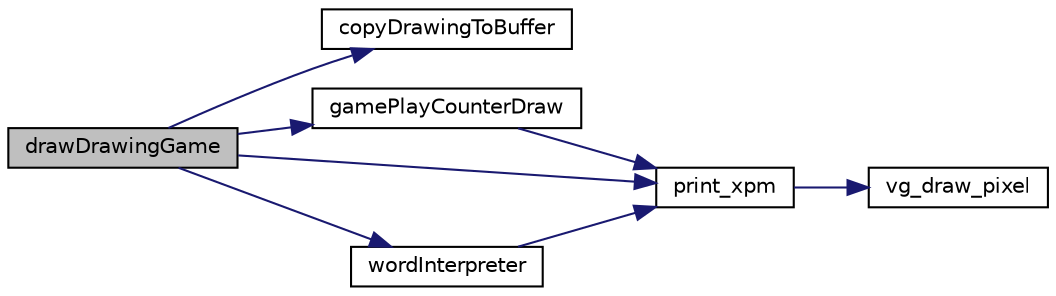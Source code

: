 digraph "drawDrawingGame"
{
 // LATEX_PDF_SIZE
  edge [fontname="Helvetica",fontsize="10",labelfontname="Helvetica",labelfontsize="10"];
  node [fontname="Helvetica",fontsize="10",shape=record];
  rankdir="LR";
  Node1 [label="drawDrawingGame",height=0.2,width=0.4,color="black", fillcolor="grey75", style="filled", fontcolor="black",tooltip="This function loads the differents components of a frame into the secondary buffer."];
  Node1 -> Node2 [color="midnightblue",fontsize="10",style="solid"];
  Node2 [label="copyDrawingToBuffer",height=0.2,width=0.4,color="black", fillcolor="white", style="filled",URL="$graphics_8c.html#a4ab4d19eaa963077f2d4e42e8f46212d",tooltip="This function copies anything not transparent of the draw buffer to the image buffer."];
  Node1 -> Node3 [color="midnightblue",fontsize="10",style="solid"];
  Node3 [label="gamePlayCounterDraw",height=0.2,width=0.4,color="black", fillcolor="white", style="filled",URL="$game_8c.html#ac394319f787d76cd26e4b4c5f180cee9",tooltip="This funtion draws the in-game counter on the screen."];
  Node3 -> Node4 [color="midnightblue",fontsize="10",style="solid"];
  Node4 [label="print_xpm",height=0.2,width=0.4,color="black", fillcolor="white", style="filled",URL="$graphics_8c.html#a4a7701a7c35f0ff156dba3e5f9c9f48e",tooltip="This function draws a xpm to the display."];
  Node4 -> Node5 [color="midnightblue",fontsize="10",style="solid"];
  Node5 [label="vg_draw_pixel",height=0.2,width=0.4,color="black", fillcolor="white", style="filled",URL="$graphics_8c.html#a08c498ffeb0a3962e3b7711b57397741",tooltip="This functions sets the color of the pixel in the position given to the desired color,..."];
  Node1 -> Node4 [color="midnightblue",fontsize="10",style="solid"];
  Node1 -> Node6 [color="midnightblue",fontsize="10",style="solid"];
  Node6 [label="wordInterpreter",height=0.2,width=0.4,color="black", fillcolor="white", style="filled",URL="$game_8c.html#af21d5e92b258d5834ab2d92883039e76",tooltip="This function reads the array of the word given to the draw user and prints the xpm of the letter at ..."];
  Node6 -> Node4 [color="midnightblue",fontsize="10",style="solid"];
}
